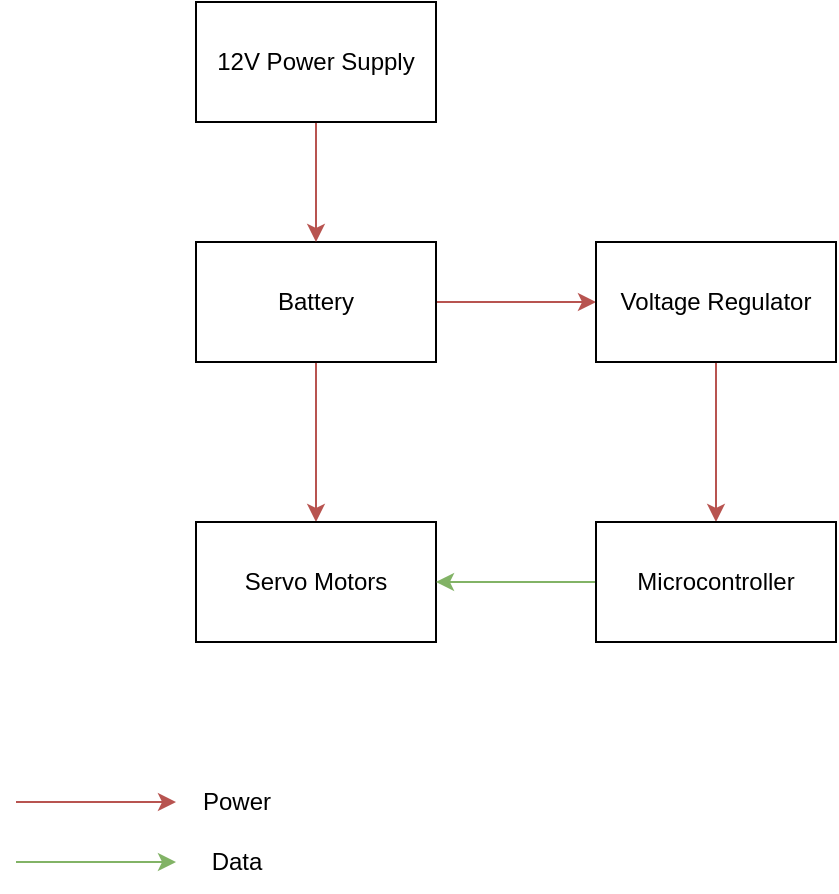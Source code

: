 <mxfile version="20.8.20" type="github">
  <diagram name="Page-1" id="I8PeTmTg3TzZeyWxx62x">
    <mxGraphModel dx="1434" dy="756" grid="1" gridSize="10" guides="1" tooltips="1" connect="1" arrows="1" fold="1" page="1" pageScale="1" pageWidth="850" pageHeight="1100" math="0" shadow="0">
      <root>
        <mxCell id="0" />
        <mxCell id="1" parent="0" />
        <mxCell id="cEr0RKN4fDuj8Geg7ggm-4" value="" style="edgeStyle=orthogonalEdgeStyle;rounded=0;orthogonalLoop=1;jettySize=auto;html=1;fillColor=#f8cecc;strokeColor=#b85450;" edge="1" parent="1" source="cEr0RKN4fDuj8Geg7ggm-1" target="cEr0RKN4fDuj8Geg7ggm-3">
          <mxGeometry relative="1" as="geometry" />
        </mxCell>
        <mxCell id="cEr0RKN4fDuj8Geg7ggm-6" value="" style="edgeStyle=orthogonalEdgeStyle;rounded=0;orthogonalLoop=1;jettySize=auto;html=1;fillColor=#f8cecc;strokeColor=#b85450;" edge="1" parent="1" source="cEr0RKN4fDuj8Geg7ggm-1" target="cEr0RKN4fDuj8Geg7ggm-5">
          <mxGeometry relative="1" as="geometry" />
        </mxCell>
        <mxCell id="cEr0RKN4fDuj8Geg7ggm-1" value="Battery" style="rounded=0;whiteSpace=wrap;html=1;" vertex="1" parent="1">
          <mxGeometry x="260" y="220" width="120" height="60" as="geometry" />
        </mxCell>
        <mxCell id="cEr0RKN4fDuj8Geg7ggm-10" value="" style="edgeStyle=orthogonalEdgeStyle;rounded=0;orthogonalLoop=1;jettySize=auto;html=1;fillColor=#f8cecc;strokeColor=#b85450;" edge="1" parent="1" source="cEr0RKN4fDuj8Geg7ggm-3" target="cEr0RKN4fDuj8Geg7ggm-9">
          <mxGeometry relative="1" as="geometry" />
        </mxCell>
        <mxCell id="cEr0RKN4fDuj8Geg7ggm-3" value="Voltage Regulator" style="whiteSpace=wrap;html=1;rounded=0;" vertex="1" parent="1">
          <mxGeometry x="460" y="220" width="120" height="60" as="geometry" />
        </mxCell>
        <mxCell id="cEr0RKN4fDuj8Geg7ggm-5" value="Servo Motors" style="rounded=0;whiteSpace=wrap;html=1;" vertex="1" parent="1">
          <mxGeometry x="260" y="360" width="120" height="60" as="geometry" />
        </mxCell>
        <mxCell id="cEr0RKN4fDuj8Geg7ggm-11" style="edgeStyle=orthogonalEdgeStyle;rounded=0;orthogonalLoop=1;jettySize=auto;html=1;exitX=0;exitY=0.5;exitDx=0;exitDy=0;entryX=1;entryY=0.5;entryDx=0;entryDy=0;fillColor=#d5e8d4;strokeColor=#82b366;" edge="1" parent="1" source="cEr0RKN4fDuj8Geg7ggm-9" target="cEr0RKN4fDuj8Geg7ggm-5">
          <mxGeometry relative="1" as="geometry" />
        </mxCell>
        <mxCell id="cEr0RKN4fDuj8Geg7ggm-9" value="Microcontroller" style="whiteSpace=wrap;html=1;rounded=0;" vertex="1" parent="1">
          <mxGeometry x="460" y="360" width="120" height="60" as="geometry" />
        </mxCell>
        <mxCell id="cEr0RKN4fDuj8Geg7ggm-15" style="edgeStyle=orthogonalEdgeStyle;rounded=0;orthogonalLoop=1;jettySize=auto;html=1;fillColor=#f8cecc;strokeColor=#b85450;entryX=0.5;entryY=0;entryDx=0;entryDy=0;" edge="1" parent="1" source="cEr0RKN4fDuj8Geg7ggm-13" target="cEr0RKN4fDuj8Geg7ggm-1">
          <mxGeometry relative="1" as="geometry">
            <mxPoint x="320" y="210" as="targetPoint" />
          </mxGeometry>
        </mxCell>
        <mxCell id="cEr0RKN4fDuj8Geg7ggm-13" value="12V Power Supply" style="whiteSpace=wrap;html=1;rounded=0;" vertex="1" parent="1">
          <mxGeometry x="260" y="100" width="120" height="60" as="geometry" />
        </mxCell>
        <mxCell id="cEr0RKN4fDuj8Geg7ggm-16" style="edgeStyle=orthogonalEdgeStyle;rounded=0;orthogonalLoop=1;jettySize=auto;html=1;entryX=0;entryY=0.5;entryDx=0;entryDy=0;fillColor=#f8cecc;strokeColor=#b85450;" edge="1" parent="1">
          <mxGeometry relative="1" as="geometry">
            <mxPoint x="170" y="500" as="sourcePoint" />
            <mxPoint x="250" y="500" as="targetPoint" />
          </mxGeometry>
        </mxCell>
        <mxCell id="cEr0RKN4fDuj8Geg7ggm-17" value="Power" style="text;html=1;align=center;verticalAlign=middle;resizable=0;points=[];autosize=1;strokeColor=none;fillColor=none;" vertex="1" parent="1">
          <mxGeometry x="250" y="485" width="60" height="30" as="geometry" />
        </mxCell>
        <mxCell id="cEr0RKN4fDuj8Geg7ggm-18" style="edgeStyle=orthogonalEdgeStyle;rounded=0;orthogonalLoop=1;jettySize=auto;html=1;entryX=0;entryY=0.5;entryDx=0;entryDy=0;fillColor=#d5e8d4;strokeColor=#82b366;" edge="1" parent="1">
          <mxGeometry relative="1" as="geometry">
            <mxPoint x="170" y="530" as="sourcePoint" />
            <mxPoint x="250" y="530" as="targetPoint" />
          </mxGeometry>
        </mxCell>
        <mxCell id="cEr0RKN4fDuj8Geg7ggm-19" value="Data" style="text;html=1;align=center;verticalAlign=middle;resizable=0;points=[];autosize=1;strokeColor=none;fillColor=none;" vertex="1" parent="1">
          <mxGeometry x="255" y="515" width="50" height="30" as="geometry" />
        </mxCell>
      </root>
    </mxGraphModel>
  </diagram>
</mxfile>
